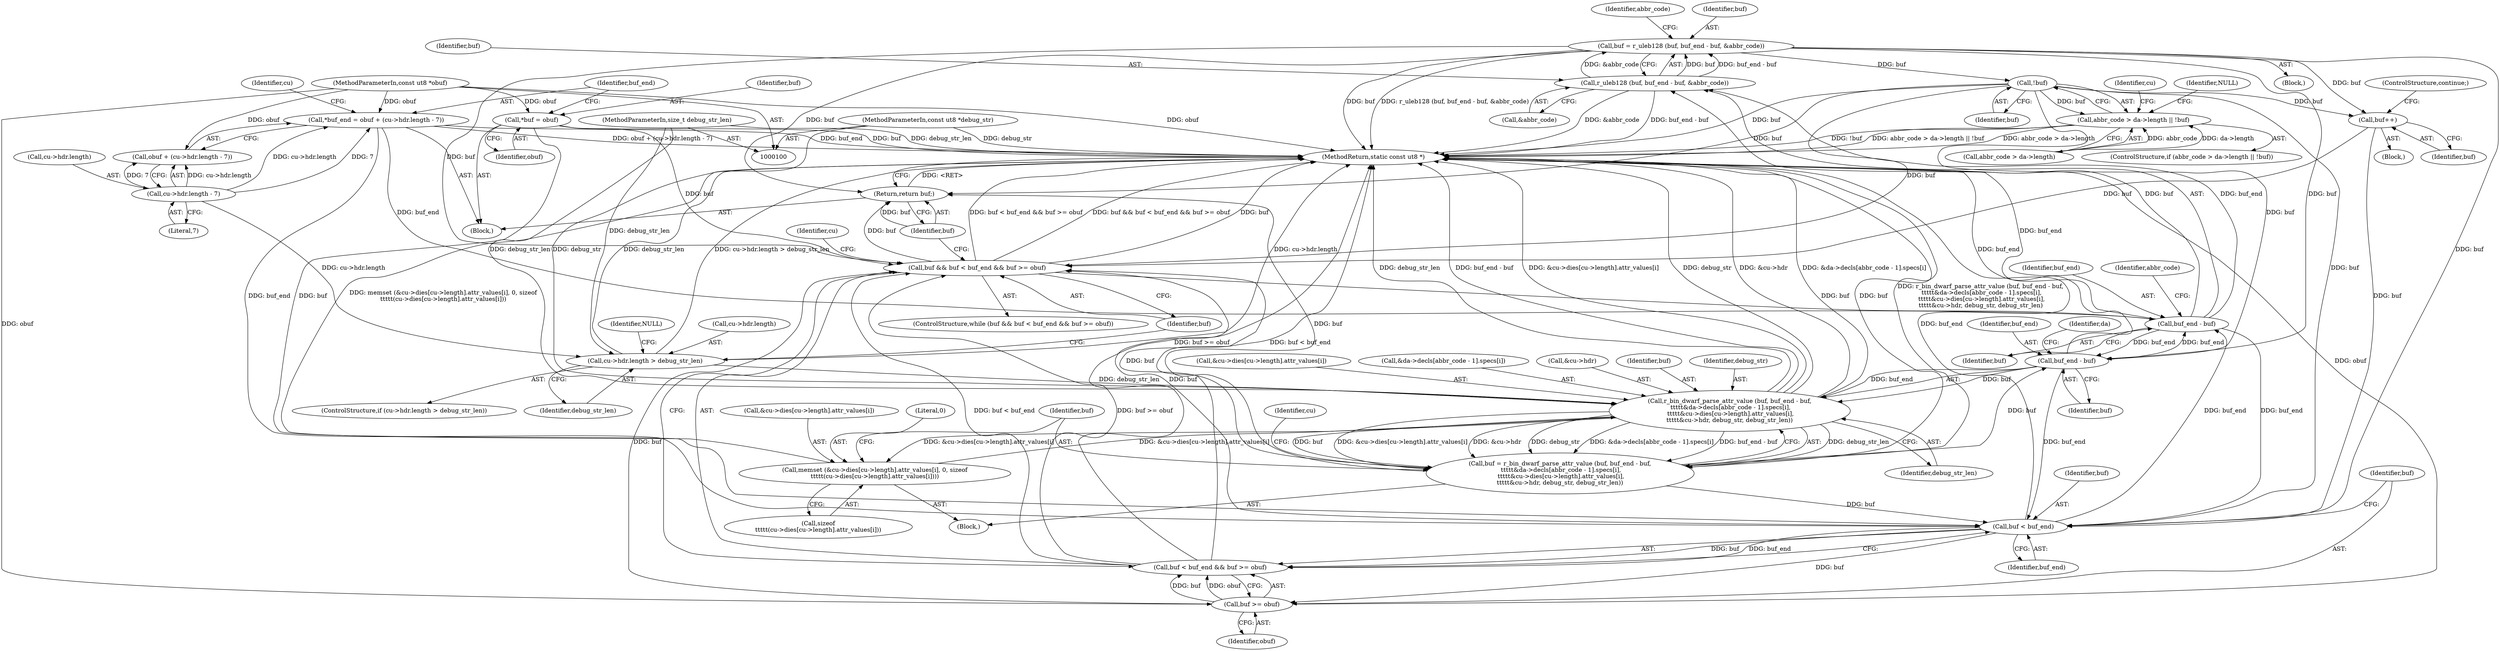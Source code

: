 digraph "1_radare2_2ca9ab45891b6ae8e32b6c28c81eebca059cbe5d_1@integer" {
"1000164" [label="(Call,buf = r_uleb128 (buf, buf_end - buf, &abbr_code))"];
"1000166" [label="(Call,r_uleb128 (buf, buf_end - buf, &abbr_code))"];
"1000168" [label="(Call,buf_end - buf)"];
"1000364" [label="(Call,buf_end - buf)"];
"1000360" [label="(Call,buf = r_bin_dwarf_parse_attr_value (buf, buf_end - buf,\n \t\t\t\t\t&da->decls[abbr_code - 1].specs[i],\n \t\t\t\t\t&cu->dies[cu->length].attr_values[i],\n\t\t\t\t\t&cu->hdr, debug_str, debug_str_len))"];
"1000362" [label="(Call,r_bin_dwarf_parse_attr_value (buf, buf_end - buf,\n \t\t\t\t\t&da->decls[abbr_code - 1].specs[i],\n \t\t\t\t\t&cu->dies[cu->length].attr_values[i],\n\t\t\t\t\t&cu->hdr, debug_str, debug_str_len))"];
"1000334" [label="(Call,memset (&cu->dies[cu->length].attr_values[i], 0, sizeof\n\t\t\t\t\t(cu->dies[cu->length].attr_values[i])))"];
"1000106" [label="(MethodParameterIn,const ut8 *debug_str)"];
"1000128" [label="(Call,cu->hdr.length > debug_str_len)"];
"1000118" [label="(Call,cu->hdr.length - 7)"];
"1000107" [label="(MethodParameterIn,size_t debug_str_len)"];
"1000180" [label="(Call,!buf)"];
"1000164" [label="(Call,buf = r_uleb128 (buf, buf_end - buf, &abbr_code))"];
"1000142" [label="(Call,buf < buf_end)"];
"1000213" [label="(Call,buf++)"];
"1000110" [label="(Call,*buf = obuf)"];
"1000102" [label="(MethodParameterIn,const ut8 *obuf)"];
"1000114" [label="(Call,*buf_end = obuf + (cu->hdr.length - 7))"];
"1000139" [label="(Call,buf && buf < buf_end && buf >= obuf)"];
"1000145" [label="(Call,buf >= obuf)"];
"1000141" [label="(Call,buf < buf_end && buf >= obuf)"];
"1000174" [label="(Call,abbr_code > da->length || !buf)"];
"1000453" [label="(Return,return buf;)"];
"1000143" [label="(Identifier,buf)"];
"1000164" [label="(Call,buf = r_uleb128 (buf, buf_end - buf, &abbr_code))"];
"1000180" [label="(Call,!buf)"];
"1000365" [label="(Identifier,buf_end)"];
"1000142" [label="(Call,buf < buf_end)"];
"1000141" [label="(Call,buf < buf_end && buf >= obuf)"];
"1000116" [label="(Call,obuf + (cu->hdr.length - 7))"];
"1000175" [label="(Call,abbr_code > da->length)"];
"1000118" [label="(Call,cu->hdr.length - 7)"];
"1000275" [label="(Block,)"];
"1000404" [label="(Identifier,cu)"];
"1000379" [label="(Call,&cu->dies[cu->length].attr_values[i])"];
"1000181" [label="(Identifier,buf)"];
"1000454" [label="(Identifier,buf)"];
"1000176" [label="(Identifier,abbr_code)"];
"1000169" [label="(Identifier,buf_end)"];
"1000364" [label="(Call,buf_end - buf)"];
"1000360" [label="(Call,buf = r_bin_dwarf_parse_attr_value (buf, buf_end - buf,\n \t\t\t\t\t&da->decls[abbr_code - 1].specs[i],\n \t\t\t\t\t&cu->dies[cu->length].attr_values[i],\n\t\t\t\t\t&cu->hdr, debug_str, debug_str_len))"];
"1000334" [label="(Call,memset (&cu->dies[cu->length].attr_values[i], 0, sizeof\n\t\t\t\t\t(cu->dies[cu->length].attr_values[i])))"];
"1000362" [label="(Call,r_bin_dwarf_parse_attr_value (buf, buf_end - buf,\n \t\t\t\t\t&da->decls[abbr_code - 1].specs[i],\n \t\t\t\t\t&cu->dies[cu->length].attr_values[i],\n\t\t\t\t\t&cu->hdr, debug_str, debug_str_len))"];
"1000128" [label="(Call,cu->hdr.length > debug_str_len)"];
"1000367" [label="(Call,&da->decls[abbr_code - 1].specs[i])"];
"1000119" [label="(Call,cu->hdr.length)"];
"1000166" [label="(Call,r_uleb128 (buf, buf_end - buf, &abbr_code))"];
"1000139" [label="(Call,buf && buf < buf_end && buf >= obuf)"];
"1000140" [label="(Identifier,buf)"];
"1000110" [label="(Call,*buf = obuf)"];
"1000144" [label="(Identifier,buf_end)"];
"1000131" [label="(Identifier,cu)"];
"1000134" [label="(Identifier,debug_str_len)"];
"1000391" [label="(Call,&cu->hdr)"];
"1000213" [label="(Call,buf++)"];
"1000102" [label="(MethodParameterIn,const ut8 *obuf)"];
"1000184" [label="(Identifier,NULL)"];
"1000111" [label="(Identifier,buf)"];
"1000174" [label="(Call,abbr_code > da->length || !buf)"];
"1000215" [label="(ControlStructure,continue;)"];
"1000114" [label="(Call,*buf_end = obuf + (cu->hdr.length - 7))"];
"1000107" [label="(MethodParameterIn,size_t debug_str_len)"];
"1000112" [label="(Identifier,obuf)"];
"1000165" [label="(Identifier,buf)"];
"1000363" [label="(Identifier,buf)"];
"1000171" [label="(Call,&abbr_code)"];
"1000137" [label="(Identifier,NULL)"];
"1000372" [label="(Identifier,da)"];
"1000335" [label="(Call,&cu->dies[cu->length].attr_values[i])"];
"1000197" [label="(Block,)"];
"1000347" [label="(Literal,0)"];
"1000173" [label="(ControlStructure,if (abbr_code > da->length || !buf))"];
"1000189" [label="(Identifier,cu)"];
"1000167" [label="(Identifier,buf)"];
"1000147" [label="(Identifier,obuf)"];
"1000361" [label="(Identifier,buf)"];
"1000138" [label="(ControlStructure,while (buf && buf < buf_end && buf >= obuf))"];
"1000145" [label="(Call,buf >= obuf)"];
"1000152" [label="(Identifier,cu)"];
"1000455" [label="(MethodReturn,static const ut8 *)"];
"1000170" [label="(Identifier,buf)"];
"1000396" [label="(Identifier,debug_str_len)"];
"1000453" [label="(Return,return buf;)"];
"1000108" [label="(Block,)"];
"1000106" [label="(MethodParameterIn,const ut8 *debug_str)"];
"1000348" [label="(Call,sizeof\n\t\t\t\t\t(cu->dies[cu->length].attr_values[i]))"];
"1000124" [label="(Literal,7)"];
"1000115" [label="(Identifier,buf_end)"];
"1000127" [label="(ControlStructure,if (cu->hdr.length > debug_str_len))"];
"1000129" [label="(Call,cu->hdr.length)"];
"1000168" [label="(Call,buf_end - buf)"];
"1000146" [label="(Identifier,buf)"];
"1000148" [label="(Block,)"];
"1000395" [label="(Identifier,debug_str)"];
"1000214" [label="(Identifier,buf)"];
"1000366" [label="(Identifier,buf)"];
"1000172" [label="(Identifier,abbr_code)"];
"1000164" -> "1000148"  [label="AST: "];
"1000164" -> "1000166"  [label="CFG: "];
"1000165" -> "1000164"  [label="AST: "];
"1000166" -> "1000164"  [label="AST: "];
"1000176" -> "1000164"  [label="CFG: "];
"1000164" -> "1000455"  [label="DDG: r_uleb128 (buf, buf_end - buf, &abbr_code)"];
"1000164" -> "1000455"  [label="DDG: buf"];
"1000164" -> "1000139"  [label="DDG: buf"];
"1000164" -> "1000142"  [label="DDG: buf"];
"1000166" -> "1000164"  [label="DDG: buf"];
"1000166" -> "1000164"  [label="DDG: buf_end - buf"];
"1000166" -> "1000164"  [label="DDG: &abbr_code"];
"1000164" -> "1000180"  [label="DDG: buf"];
"1000164" -> "1000213"  [label="DDG: buf"];
"1000164" -> "1000364"  [label="DDG: buf"];
"1000164" -> "1000453"  [label="DDG: buf"];
"1000166" -> "1000171"  [label="CFG: "];
"1000167" -> "1000166"  [label="AST: "];
"1000168" -> "1000166"  [label="AST: "];
"1000171" -> "1000166"  [label="AST: "];
"1000166" -> "1000455"  [label="DDG: buf_end - buf"];
"1000166" -> "1000455"  [label="DDG: &abbr_code"];
"1000168" -> "1000166"  [label="DDG: buf"];
"1000168" -> "1000166"  [label="DDG: buf_end"];
"1000168" -> "1000170"  [label="CFG: "];
"1000169" -> "1000168"  [label="AST: "];
"1000170" -> "1000168"  [label="AST: "];
"1000172" -> "1000168"  [label="CFG: "];
"1000168" -> "1000455"  [label="DDG: buf_end"];
"1000168" -> "1000142"  [label="DDG: buf_end"];
"1000364" -> "1000168"  [label="DDG: buf_end"];
"1000142" -> "1000168"  [label="DDG: buf_end"];
"1000114" -> "1000168"  [label="DDG: buf_end"];
"1000139" -> "1000168"  [label="DDG: buf"];
"1000168" -> "1000364"  [label="DDG: buf_end"];
"1000364" -> "1000362"  [label="AST: "];
"1000364" -> "1000366"  [label="CFG: "];
"1000365" -> "1000364"  [label="AST: "];
"1000366" -> "1000364"  [label="AST: "];
"1000372" -> "1000364"  [label="CFG: "];
"1000364" -> "1000455"  [label="DDG: buf_end"];
"1000364" -> "1000142"  [label="DDG: buf_end"];
"1000364" -> "1000362"  [label="DDG: buf"];
"1000364" -> "1000362"  [label="DDG: buf_end"];
"1000360" -> "1000364"  [label="DDG: buf"];
"1000180" -> "1000364"  [label="DDG: buf"];
"1000360" -> "1000275"  [label="AST: "];
"1000360" -> "1000362"  [label="CFG: "];
"1000361" -> "1000360"  [label="AST: "];
"1000362" -> "1000360"  [label="AST: "];
"1000404" -> "1000360"  [label="CFG: "];
"1000360" -> "1000455"  [label="DDG: buf"];
"1000360" -> "1000455"  [label="DDG: r_bin_dwarf_parse_attr_value (buf, buf_end - buf,\n \t\t\t\t\t&da->decls[abbr_code - 1].specs[i],\n \t\t\t\t\t&cu->dies[cu->length].attr_values[i],\n\t\t\t\t\t&cu->hdr, debug_str, debug_str_len)"];
"1000360" -> "1000139"  [label="DDG: buf"];
"1000360" -> "1000142"  [label="DDG: buf"];
"1000362" -> "1000360"  [label="DDG: debug_str_len"];
"1000362" -> "1000360"  [label="DDG: buf"];
"1000362" -> "1000360"  [label="DDG: &cu->hdr"];
"1000362" -> "1000360"  [label="DDG: debug_str"];
"1000362" -> "1000360"  [label="DDG: &da->decls[abbr_code - 1].specs[i]"];
"1000362" -> "1000360"  [label="DDG: buf_end - buf"];
"1000362" -> "1000360"  [label="DDG: &cu->dies[cu->length].attr_values[i]"];
"1000360" -> "1000453"  [label="DDG: buf"];
"1000362" -> "1000396"  [label="CFG: "];
"1000363" -> "1000362"  [label="AST: "];
"1000367" -> "1000362"  [label="AST: "];
"1000379" -> "1000362"  [label="AST: "];
"1000391" -> "1000362"  [label="AST: "];
"1000395" -> "1000362"  [label="AST: "];
"1000396" -> "1000362"  [label="AST: "];
"1000362" -> "1000455"  [label="DDG: debug_str_len"];
"1000362" -> "1000455"  [label="DDG: buf_end - buf"];
"1000362" -> "1000455"  [label="DDG: &cu->dies[cu->length].attr_values[i]"];
"1000362" -> "1000455"  [label="DDG: &da->decls[abbr_code - 1].specs[i]"];
"1000362" -> "1000455"  [label="DDG: &cu->hdr"];
"1000362" -> "1000455"  [label="DDG: debug_str"];
"1000362" -> "1000334"  [label="DDG: &cu->dies[cu->length].attr_values[i]"];
"1000334" -> "1000362"  [label="DDG: &cu->dies[cu->length].attr_values[i]"];
"1000106" -> "1000362"  [label="DDG: debug_str"];
"1000128" -> "1000362"  [label="DDG: debug_str_len"];
"1000107" -> "1000362"  [label="DDG: debug_str_len"];
"1000334" -> "1000275"  [label="AST: "];
"1000334" -> "1000348"  [label="CFG: "];
"1000335" -> "1000334"  [label="AST: "];
"1000347" -> "1000334"  [label="AST: "];
"1000348" -> "1000334"  [label="AST: "];
"1000361" -> "1000334"  [label="CFG: "];
"1000334" -> "1000455"  [label="DDG: memset (&cu->dies[cu->length].attr_values[i], 0, sizeof\n\t\t\t\t\t(cu->dies[cu->length].attr_values[i]))"];
"1000106" -> "1000100"  [label="AST: "];
"1000106" -> "1000455"  [label="DDG: debug_str"];
"1000128" -> "1000127"  [label="AST: "];
"1000128" -> "1000134"  [label="CFG: "];
"1000129" -> "1000128"  [label="AST: "];
"1000134" -> "1000128"  [label="AST: "];
"1000137" -> "1000128"  [label="CFG: "];
"1000140" -> "1000128"  [label="CFG: "];
"1000128" -> "1000455"  [label="DDG: cu->hdr.length"];
"1000128" -> "1000455"  [label="DDG: debug_str_len"];
"1000128" -> "1000455"  [label="DDG: cu->hdr.length > debug_str_len"];
"1000118" -> "1000128"  [label="DDG: cu->hdr.length"];
"1000107" -> "1000128"  [label="DDG: debug_str_len"];
"1000118" -> "1000116"  [label="AST: "];
"1000118" -> "1000124"  [label="CFG: "];
"1000119" -> "1000118"  [label="AST: "];
"1000124" -> "1000118"  [label="AST: "];
"1000116" -> "1000118"  [label="CFG: "];
"1000118" -> "1000114"  [label="DDG: cu->hdr.length"];
"1000118" -> "1000114"  [label="DDG: 7"];
"1000118" -> "1000116"  [label="DDG: cu->hdr.length"];
"1000118" -> "1000116"  [label="DDG: 7"];
"1000107" -> "1000100"  [label="AST: "];
"1000107" -> "1000455"  [label="DDG: debug_str_len"];
"1000180" -> "1000174"  [label="AST: "];
"1000180" -> "1000181"  [label="CFG: "];
"1000181" -> "1000180"  [label="AST: "];
"1000174" -> "1000180"  [label="CFG: "];
"1000180" -> "1000455"  [label="DDG: buf"];
"1000180" -> "1000139"  [label="DDG: buf"];
"1000180" -> "1000142"  [label="DDG: buf"];
"1000180" -> "1000174"  [label="DDG: buf"];
"1000180" -> "1000213"  [label="DDG: buf"];
"1000180" -> "1000453"  [label="DDG: buf"];
"1000142" -> "1000141"  [label="AST: "];
"1000142" -> "1000144"  [label="CFG: "];
"1000143" -> "1000142"  [label="AST: "];
"1000144" -> "1000142"  [label="AST: "];
"1000146" -> "1000142"  [label="CFG: "];
"1000141" -> "1000142"  [label="CFG: "];
"1000142" -> "1000455"  [label="DDG: buf_end"];
"1000142" -> "1000139"  [label="DDG: buf"];
"1000142" -> "1000141"  [label="DDG: buf"];
"1000142" -> "1000141"  [label="DDG: buf_end"];
"1000213" -> "1000142"  [label="DDG: buf"];
"1000110" -> "1000142"  [label="DDG: buf"];
"1000114" -> "1000142"  [label="DDG: buf_end"];
"1000142" -> "1000145"  [label="DDG: buf"];
"1000213" -> "1000197"  [label="AST: "];
"1000213" -> "1000214"  [label="CFG: "];
"1000214" -> "1000213"  [label="AST: "];
"1000215" -> "1000213"  [label="CFG: "];
"1000213" -> "1000139"  [label="DDG: buf"];
"1000110" -> "1000108"  [label="AST: "];
"1000110" -> "1000112"  [label="CFG: "];
"1000111" -> "1000110"  [label="AST: "];
"1000112" -> "1000110"  [label="AST: "];
"1000115" -> "1000110"  [label="CFG: "];
"1000110" -> "1000455"  [label="DDG: buf"];
"1000102" -> "1000110"  [label="DDG: obuf"];
"1000110" -> "1000139"  [label="DDG: buf"];
"1000102" -> "1000100"  [label="AST: "];
"1000102" -> "1000455"  [label="DDG: obuf"];
"1000102" -> "1000114"  [label="DDG: obuf"];
"1000102" -> "1000116"  [label="DDG: obuf"];
"1000102" -> "1000145"  [label="DDG: obuf"];
"1000114" -> "1000108"  [label="AST: "];
"1000114" -> "1000116"  [label="CFG: "];
"1000115" -> "1000114"  [label="AST: "];
"1000116" -> "1000114"  [label="AST: "];
"1000131" -> "1000114"  [label="CFG: "];
"1000114" -> "1000455"  [label="DDG: buf_end"];
"1000114" -> "1000455"  [label="DDG: obuf + (cu->hdr.length - 7)"];
"1000139" -> "1000138"  [label="AST: "];
"1000139" -> "1000140"  [label="CFG: "];
"1000139" -> "1000141"  [label="CFG: "];
"1000140" -> "1000139"  [label="AST: "];
"1000141" -> "1000139"  [label="AST: "];
"1000152" -> "1000139"  [label="CFG: "];
"1000454" -> "1000139"  [label="CFG: "];
"1000139" -> "1000455"  [label="DDG: buf < buf_end && buf >= obuf"];
"1000139" -> "1000455"  [label="DDG: buf && buf < buf_end && buf >= obuf"];
"1000139" -> "1000455"  [label="DDG: buf"];
"1000145" -> "1000139"  [label="DDG: buf"];
"1000141" -> "1000139"  [label="DDG: buf < buf_end"];
"1000141" -> "1000139"  [label="DDG: buf >= obuf"];
"1000139" -> "1000453"  [label="DDG: buf"];
"1000145" -> "1000141"  [label="AST: "];
"1000145" -> "1000147"  [label="CFG: "];
"1000146" -> "1000145"  [label="AST: "];
"1000147" -> "1000145"  [label="AST: "];
"1000141" -> "1000145"  [label="CFG: "];
"1000145" -> "1000455"  [label="DDG: obuf"];
"1000145" -> "1000141"  [label="DDG: buf"];
"1000145" -> "1000141"  [label="DDG: obuf"];
"1000141" -> "1000455"  [label="DDG: buf < buf_end"];
"1000141" -> "1000455"  [label="DDG: buf >= obuf"];
"1000174" -> "1000173"  [label="AST: "];
"1000174" -> "1000175"  [label="CFG: "];
"1000175" -> "1000174"  [label="AST: "];
"1000184" -> "1000174"  [label="CFG: "];
"1000189" -> "1000174"  [label="CFG: "];
"1000174" -> "1000455"  [label="DDG: !buf"];
"1000174" -> "1000455"  [label="DDG: abbr_code > da->length || !buf"];
"1000174" -> "1000455"  [label="DDG: abbr_code > da->length"];
"1000175" -> "1000174"  [label="DDG: abbr_code"];
"1000175" -> "1000174"  [label="DDG: da->length"];
"1000453" -> "1000108"  [label="AST: "];
"1000453" -> "1000454"  [label="CFG: "];
"1000454" -> "1000453"  [label="AST: "];
"1000455" -> "1000453"  [label="CFG: "];
"1000453" -> "1000455"  [label="DDG: <RET>"];
"1000454" -> "1000453"  [label="DDG: buf"];
}
